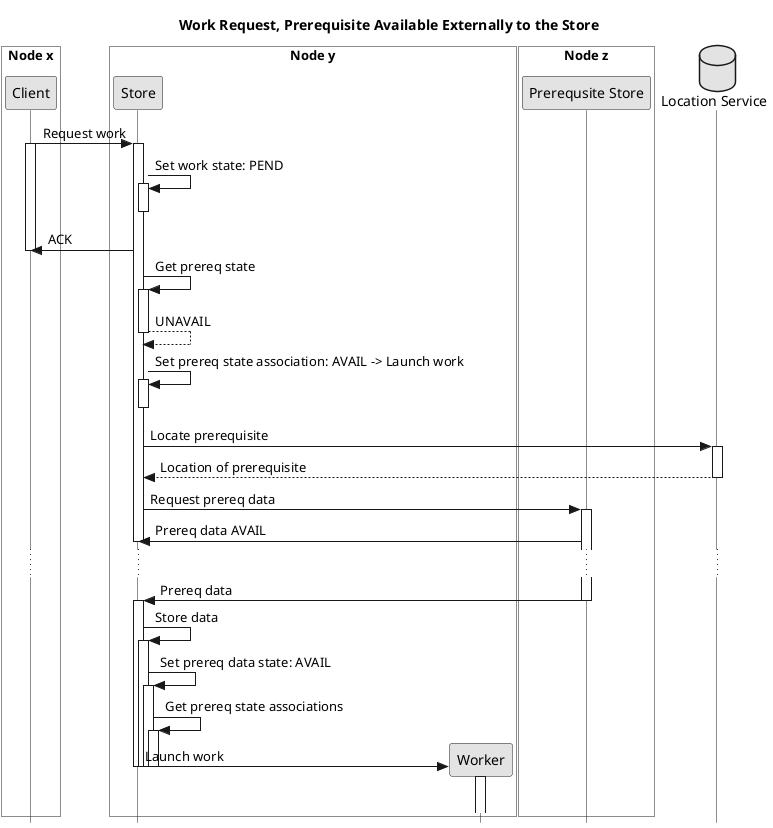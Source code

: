 @startuml
skinparam monochrome true
skinparam shadowing false
skinparam style strictuml
skinparam LifelineStrategy nosolid
title Work Request, Prerequisite Available Externally to the Store

box "Node x" #ffffff
participant Client as client
end box
box "Node y" #ffffff
participant Store as store
participant Worker as worker
end box
box "Node z" #ffffff
participant "Prerequsite Store" as pstore
end box
database "Location Service" as ls

client -> store ++: Request work
activate client
store -> store ++--: Set work state: PEND
store -> client: ACK
deactivate client
store -> store ++: Get prereq state
return UNAVAIL
store -> store ++--: Set prereq state association: AVAIL -> Launch work
store -> ls ++: Locate prerequisite
return Location of prerequisite
store -> pstore ++: Request prereq data
pstore -> store: Prereq data AVAIL
deactivate store
...
pstore -> store --: Prereq data
activate store
store -> store ++: Store data
store -> store ++: Set prereq data state: AVAIL
store -> store ++: Get prereq state associations
store -> worker **: Launch work
deactivate store
deactivate store
deactivate store
deactivate store
activate worker
|||
@enduml
